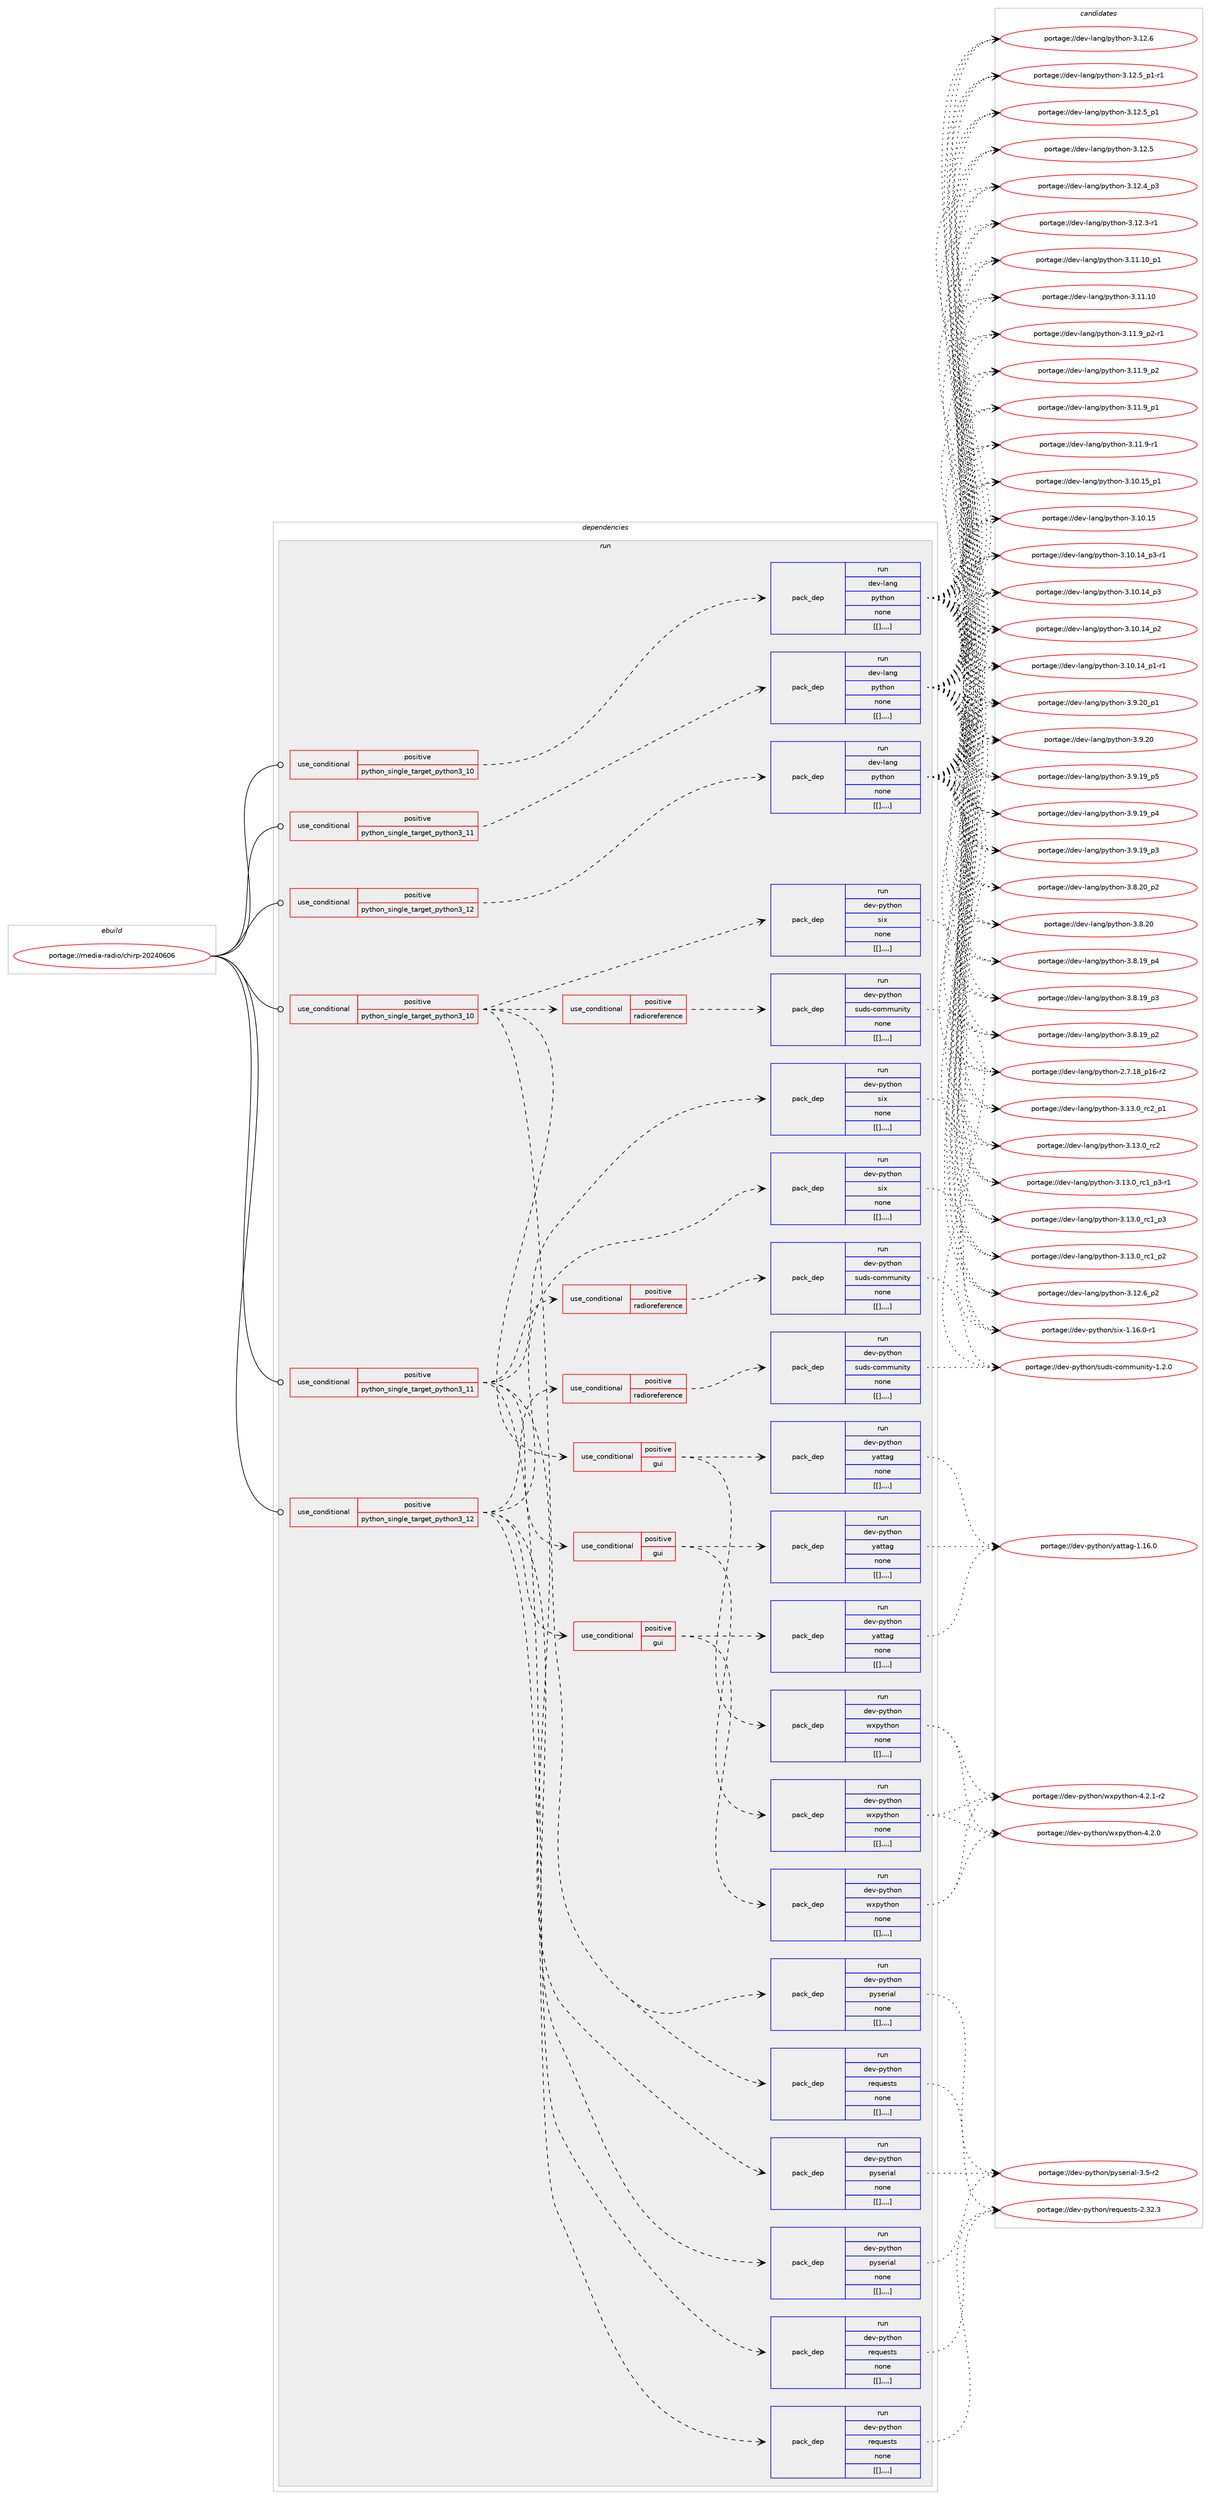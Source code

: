 digraph prolog {

# *************
# Graph options
# *************

newrank=true;
concentrate=true;
compound=true;
graph [rankdir=LR,fontname=Helvetica,fontsize=10,ranksep=1.5];#, ranksep=2.5, nodesep=0.2];
edge  [arrowhead=vee];
node  [fontname=Helvetica,fontsize=10];

# **********
# The ebuild
# **********

subgraph cluster_leftcol {
color=gray;
label=<<i>ebuild</i>>;
id [label="portage://media-radio/chirp-20240606", color=red, width=4, href="../media-radio/chirp-20240606.svg"];
}

# ****************
# The dependencies
# ****************

subgraph cluster_midcol {
color=gray;
label=<<i>dependencies</i>>;
subgraph cluster_compile {
fillcolor="#eeeeee";
style=filled;
label=<<i>compile</i>>;
}
subgraph cluster_compileandrun {
fillcolor="#eeeeee";
style=filled;
label=<<i>compile and run</i>>;
}
subgraph cluster_run {
fillcolor="#eeeeee";
style=filled;
label=<<i>run</i>>;
subgraph cond82375 {
dependency321219 [label=<<TABLE BORDER="0" CELLBORDER="1" CELLSPACING="0" CELLPADDING="4"><TR><TD ROWSPAN="3" CELLPADDING="10">use_conditional</TD></TR><TR><TD>positive</TD></TR><TR><TD>python_single_target_python3_10</TD></TR></TABLE>>, shape=none, color=red];
subgraph pack236385 {
dependency321220 [label=<<TABLE BORDER="0" CELLBORDER="1" CELLSPACING="0" CELLPADDING="4" WIDTH="220"><TR><TD ROWSPAN="6" CELLPADDING="30">pack_dep</TD></TR><TR><TD WIDTH="110">run</TD></TR><TR><TD>dev-lang</TD></TR><TR><TD>python</TD></TR><TR><TD>none</TD></TR><TR><TD>[[],,,,]</TD></TR></TABLE>>, shape=none, color=blue];
}
dependency321219:e -> dependency321220:w [weight=20,style="dashed",arrowhead="vee"];
}
id:e -> dependency321219:w [weight=20,style="solid",arrowhead="odot"];
subgraph cond82376 {
dependency321221 [label=<<TABLE BORDER="0" CELLBORDER="1" CELLSPACING="0" CELLPADDING="4"><TR><TD ROWSPAN="3" CELLPADDING="10">use_conditional</TD></TR><TR><TD>positive</TD></TR><TR><TD>python_single_target_python3_10</TD></TR></TABLE>>, shape=none, color=red];
subgraph pack236386 {
dependency321222 [label=<<TABLE BORDER="0" CELLBORDER="1" CELLSPACING="0" CELLPADDING="4" WIDTH="220"><TR><TD ROWSPAN="6" CELLPADDING="30">pack_dep</TD></TR><TR><TD WIDTH="110">run</TD></TR><TR><TD>dev-python</TD></TR><TR><TD>pyserial</TD></TR><TR><TD>none</TD></TR><TR><TD>[[],,,,]</TD></TR></TABLE>>, shape=none, color=blue];
}
dependency321221:e -> dependency321222:w [weight=20,style="dashed",arrowhead="vee"];
subgraph pack236387 {
dependency321223 [label=<<TABLE BORDER="0" CELLBORDER="1" CELLSPACING="0" CELLPADDING="4" WIDTH="220"><TR><TD ROWSPAN="6" CELLPADDING="30">pack_dep</TD></TR><TR><TD WIDTH="110">run</TD></TR><TR><TD>dev-python</TD></TR><TR><TD>requests</TD></TR><TR><TD>none</TD></TR><TR><TD>[[],,,,]</TD></TR></TABLE>>, shape=none, color=blue];
}
dependency321221:e -> dependency321223:w [weight=20,style="dashed",arrowhead="vee"];
subgraph pack236388 {
dependency321224 [label=<<TABLE BORDER="0" CELLBORDER="1" CELLSPACING="0" CELLPADDING="4" WIDTH="220"><TR><TD ROWSPAN="6" CELLPADDING="30">pack_dep</TD></TR><TR><TD WIDTH="110">run</TD></TR><TR><TD>dev-python</TD></TR><TR><TD>six</TD></TR><TR><TD>none</TD></TR><TR><TD>[[],,,,]</TD></TR></TABLE>>, shape=none, color=blue];
}
dependency321221:e -> dependency321224:w [weight=20,style="dashed",arrowhead="vee"];
subgraph cond82377 {
dependency321225 [label=<<TABLE BORDER="0" CELLBORDER="1" CELLSPACING="0" CELLPADDING="4"><TR><TD ROWSPAN="3" CELLPADDING="10">use_conditional</TD></TR><TR><TD>positive</TD></TR><TR><TD>gui</TD></TR></TABLE>>, shape=none, color=red];
subgraph pack236389 {
dependency321226 [label=<<TABLE BORDER="0" CELLBORDER="1" CELLSPACING="0" CELLPADDING="4" WIDTH="220"><TR><TD ROWSPAN="6" CELLPADDING="30">pack_dep</TD></TR><TR><TD WIDTH="110">run</TD></TR><TR><TD>dev-python</TD></TR><TR><TD>wxpython</TD></TR><TR><TD>none</TD></TR><TR><TD>[[],,,,]</TD></TR></TABLE>>, shape=none, color=blue];
}
dependency321225:e -> dependency321226:w [weight=20,style="dashed",arrowhead="vee"];
subgraph pack236390 {
dependency321227 [label=<<TABLE BORDER="0" CELLBORDER="1" CELLSPACING="0" CELLPADDING="4" WIDTH="220"><TR><TD ROWSPAN="6" CELLPADDING="30">pack_dep</TD></TR><TR><TD WIDTH="110">run</TD></TR><TR><TD>dev-python</TD></TR><TR><TD>yattag</TD></TR><TR><TD>none</TD></TR><TR><TD>[[],,,,]</TD></TR></TABLE>>, shape=none, color=blue];
}
dependency321225:e -> dependency321227:w [weight=20,style="dashed",arrowhead="vee"];
}
dependency321221:e -> dependency321225:w [weight=20,style="dashed",arrowhead="vee"];
subgraph cond82378 {
dependency321228 [label=<<TABLE BORDER="0" CELLBORDER="1" CELLSPACING="0" CELLPADDING="4"><TR><TD ROWSPAN="3" CELLPADDING="10">use_conditional</TD></TR><TR><TD>positive</TD></TR><TR><TD>radioreference</TD></TR></TABLE>>, shape=none, color=red];
subgraph pack236391 {
dependency321229 [label=<<TABLE BORDER="0" CELLBORDER="1" CELLSPACING="0" CELLPADDING="4" WIDTH="220"><TR><TD ROWSPAN="6" CELLPADDING="30">pack_dep</TD></TR><TR><TD WIDTH="110">run</TD></TR><TR><TD>dev-python</TD></TR><TR><TD>suds-community</TD></TR><TR><TD>none</TD></TR><TR><TD>[[],,,,]</TD></TR></TABLE>>, shape=none, color=blue];
}
dependency321228:e -> dependency321229:w [weight=20,style="dashed",arrowhead="vee"];
}
dependency321221:e -> dependency321228:w [weight=20,style="dashed",arrowhead="vee"];
}
id:e -> dependency321221:w [weight=20,style="solid",arrowhead="odot"];
subgraph cond82379 {
dependency321230 [label=<<TABLE BORDER="0" CELLBORDER="1" CELLSPACING="0" CELLPADDING="4"><TR><TD ROWSPAN="3" CELLPADDING="10">use_conditional</TD></TR><TR><TD>positive</TD></TR><TR><TD>python_single_target_python3_11</TD></TR></TABLE>>, shape=none, color=red];
subgraph pack236392 {
dependency321231 [label=<<TABLE BORDER="0" CELLBORDER="1" CELLSPACING="0" CELLPADDING="4" WIDTH="220"><TR><TD ROWSPAN="6" CELLPADDING="30">pack_dep</TD></TR><TR><TD WIDTH="110">run</TD></TR><TR><TD>dev-lang</TD></TR><TR><TD>python</TD></TR><TR><TD>none</TD></TR><TR><TD>[[],,,,]</TD></TR></TABLE>>, shape=none, color=blue];
}
dependency321230:e -> dependency321231:w [weight=20,style="dashed",arrowhead="vee"];
}
id:e -> dependency321230:w [weight=20,style="solid",arrowhead="odot"];
subgraph cond82380 {
dependency321232 [label=<<TABLE BORDER="0" CELLBORDER="1" CELLSPACING="0" CELLPADDING="4"><TR><TD ROWSPAN="3" CELLPADDING="10">use_conditional</TD></TR><TR><TD>positive</TD></TR><TR><TD>python_single_target_python3_11</TD></TR></TABLE>>, shape=none, color=red];
subgraph pack236393 {
dependency321233 [label=<<TABLE BORDER="0" CELLBORDER="1" CELLSPACING="0" CELLPADDING="4" WIDTH="220"><TR><TD ROWSPAN="6" CELLPADDING="30">pack_dep</TD></TR><TR><TD WIDTH="110">run</TD></TR><TR><TD>dev-python</TD></TR><TR><TD>pyserial</TD></TR><TR><TD>none</TD></TR><TR><TD>[[],,,,]</TD></TR></TABLE>>, shape=none, color=blue];
}
dependency321232:e -> dependency321233:w [weight=20,style="dashed",arrowhead="vee"];
subgraph pack236394 {
dependency321234 [label=<<TABLE BORDER="0" CELLBORDER="1" CELLSPACING="0" CELLPADDING="4" WIDTH="220"><TR><TD ROWSPAN="6" CELLPADDING="30">pack_dep</TD></TR><TR><TD WIDTH="110">run</TD></TR><TR><TD>dev-python</TD></TR><TR><TD>requests</TD></TR><TR><TD>none</TD></TR><TR><TD>[[],,,,]</TD></TR></TABLE>>, shape=none, color=blue];
}
dependency321232:e -> dependency321234:w [weight=20,style="dashed",arrowhead="vee"];
subgraph pack236395 {
dependency321235 [label=<<TABLE BORDER="0" CELLBORDER="1" CELLSPACING="0" CELLPADDING="4" WIDTH="220"><TR><TD ROWSPAN="6" CELLPADDING="30">pack_dep</TD></TR><TR><TD WIDTH="110">run</TD></TR><TR><TD>dev-python</TD></TR><TR><TD>six</TD></TR><TR><TD>none</TD></TR><TR><TD>[[],,,,]</TD></TR></TABLE>>, shape=none, color=blue];
}
dependency321232:e -> dependency321235:w [weight=20,style="dashed",arrowhead="vee"];
subgraph cond82381 {
dependency321236 [label=<<TABLE BORDER="0" CELLBORDER="1" CELLSPACING="0" CELLPADDING="4"><TR><TD ROWSPAN="3" CELLPADDING="10">use_conditional</TD></TR><TR><TD>positive</TD></TR><TR><TD>gui</TD></TR></TABLE>>, shape=none, color=red];
subgraph pack236396 {
dependency321237 [label=<<TABLE BORDER="0" CELLBORDER="1" CELLSPACING="0" CELLPADDING="4" WIDTH="220"><TR><TD ROWSPAN="6" CELLPADDING="30">pack_dep</TD></TR><TR><TD WIDTH="110">run</TD></TR><TR><TD>dev-python</TD></TR><TR><TD>wxpython</TD></TR><TR><TD>none</TD></TR><TR><TD>[[],,,,]</TD></TR></TABLE>>, shape=none, color=blue];
}
dependency321236:e -> dependency321237:w [weight=20,style="dashed",arrowhead="vee"];
subgraph pack236397 {
dependency321238 [label=<<TABLE BORDER="0" CELLBORDER="1" CELLSPACING="0" CELLPADDING="4" WIDTH="220"><TR><TD ROWSPAN="6" CELLPADDING="30">pack_dep</TD></TR><TR><TD WIDTH="110">run</TD></TR><TR><TD>dev-python</TD></TR><TR><TD>yattag</TD></TR><TR><TD>none</TD></TR><TR><TD>[[],,,,]</TD></TR></TABLE>>, shape=none, color=blue];
}
dependency321236:e -> dependency321238:w [weight=20,style="dashed",arrowhead="vee"];
}
dependency321232:e -> dependency321236:w [weight=20,style="dashed",arrowhead="vee"];
subgraph cond82382 {
dependency321239 [label=<<TABLE BORDER="0" CELLBORDER="1" CELLSPACING="0" CELLPADDING="4"><TR><TD ROWSPAN="3" CELLPADDING="10">use_conditional</TD></TR><TR><TD>positive</TD></TR><TR><TD>radioreference</TD></TR></TABLE>>, shape=none, color=red];
subgraph pack236398 {
dependency321240 [label=<<TABLE BORDER="0" CELLBORDER="1" CELLSPACING="0" CELLPADDING="4" WIDTH="220"><TR><TD ROWSPAN="6" CELLPADDING="30">pack_dep</TD></TR><TR><TD WIDTH="110">run</TD></TR><TR><TD>dev-python</TD></TR><TR><TD>suds-community</TD></TR><TR><TD>none</TD></TR><TR><TD>[[],,,,]</TD></TR></TABLE>>, shape=none, color=blue];
}
dependency321239:e -> dependency321240:w [weight=20,style="dashed",arrowhead="vee"];
}
dependency321232:e -> dependency321239:w [weight=20,style="dashed",arrowhead="vee"];
}
id:e -> dependency321232:w [weight=20,style="solid",arrowhead="odot"];
subgraph cond82383 {
dependency321241 [label=<<TABLE BORDER="0" CELLBORDER="1" CELLSPACING="0" CELLPADDING="4"><TR><TD ROWSPAN="3" CELLPADDING="10">use_conditional</TD></TR><TR><TD>positive</TD></TR><TR><TD>python_single_target_python3_12</TD></TR></TABLE>>, shape=none, color=red];
subgraph pack236399 {
dependency321242 [label=<<TABLE BORDER="0" CELLBORDER="1" CELLSPACING="0" CELLPADDING="4" WIDTH="220"><TR><TD ROWSPAN="6" CELLPADDING="30">pack_dep</TD></TR><TR><TD WIDTH="110">run</TD></TR><TR><TD>dev-lang</TD></TR><TR><TD>python</TD></TR><TR><TD>none</TD></TR><TR><TD>[[],,,,]</TD></TR></TABLE>>, shape=none, color=blue];
}
dependency321241:e -> dependency321242:w [weight=20,style="dashed",arrowhead="vee"];
}
id:e -> dependency321241:w [weight=20,style="solid",arrowhead="odot"];
subgraph cond82384 {
dependency321243 [label=<<TABLE BORDER="0" CELLBORDER="1" CELLSPACING="0" CELLPADDING="4"><TR><TD ROWSPAN="3" CELLPADDING="10">use_conditional</TD></TR><TR><TD>positive</TD></TR><TR><TD>python_single_target_python3_12</TD></TR></TABLE>>, shape=none, color=red];
subgraph pack236400 {
dependency321244 [label=<<TABLE BORDER="0" CELLBORDER="1" CELLSPACING="0" CELLPADDING="4" WIDTH="220"><TR><TD ROWSPAN="6" CELLPADDING="30">pack_dep</TD></TR><TR><TD WIDTH="110">run</TD></TR><TR><TD>dev-python</TD></TR><TR><TD>pyserial</TD></TR><TR><TD>none</TD></TR><TR><TD>[[],,,,]</TD></TR></TABLE>>, shape=none, color=blue];
}
dependency321243:e -> dependency321244:w [weight=20,style="dashed",arrowhead="vee"];
subgraph pack236401 {
dependency321245 [label=<<TABLE BORDER="0" CELLBORDER="1" CELLSPACING="0" CELLPADDING="4" WIDTH="220"><TR><TD ROWSPAN="6" CELLPADDING="30">pack_dep</TD></TR><TR><TD WIDTH="110">run</TD></TR><TR><TD>dev-python</TD></TR><TR><TD>requests</TD></TR><TR><TD>none</TD></TR><TR><TD>[[],,,,]</TD></TR></TABLE>>, shape=none, color=blue];
}
dependency321243:e -> dependency321245:w [weight=20,style="dashed",arrowhead="vee"];
subgraph pack236402 {
dependency321246 [label=<<TABLE BORDER="0" CELLBORDER="1" CELLSPACING="0" CELLPADDING="4" WIDTH="220"><TR><TD ROWSPAN="6" CELLPADDING="30">pack_dep</TD></TR><TR><TD WIDTH="110">run</TD></TR><TR><TD>dev-python</TD></TR><TR><TD>six</TD></TR><TR><TD>none</TD></TR><TR><TD>[[],,,,]</TD></TR></TABLE>>, shape=none, color=blue];
}
dependency321243:e -> dependency321246:w [weight=20,style="dashed",arrowhead="vee"];
subgraph cond82385 {
dependency321247 [label=<<TABLE BORDER="0" CELLBORDER="1" CELLSPACING="0" CELLPADDING="4"><TR><TD ROWSPAN="3" CELLPADDING="10">use_conditional</TD></TR><TR><TD>positive</TD></TR><TR><TD>gui</TD></TR></TABLE>>, shape=none, color=red];
subgraph pack236403 {
dependency321248 [label=<<TABLE BORDER="0" CELLBORDER="1" CELLSPACING="0" CELLPADDING="4" WIDTH="220"><TR><TD ROWSPAN="6" CELLPADDING="30">pack_dep</TD></TR><TR><TD WIDTH="110">run</TD></TR><TR><TD>dev-python</TD></TR><TR><TD>wxpython</TD></TR><TR><TD>none</TD></TR><TR><TD>[[],,,,]</TD></TR></TABLE>>, shape=none, color=blue];
}
dependency321247:e -> dependency321248:w [weight=20,style="dashed",arrowhead="vee"];
subgraph pack236404 {
dependency321249 [label=<<TABLE BORDER="0" CELLBORDER="1" CELLSPACING="0" CELLPADDING="4" WIDTH="220"><TR><TD ROWSPAN="6" CELLPADDING="30">pack_dep</TD></TR><TR><TD WIDTH="110">run</TD></TR><TR><TD>dev-python</TD></TR><TR><TD>yattag</TD></TR><TR><TD>none</TD></TR><TR><TD>[[],,,,]</TD></TR></TABLE>>, shape=none, color=blue];
}
dependency321247:e -> dependency321249:w [weight=20,style="dashed",arrowhead="vee"];
}
dependency321243:e -> dependency321247:w [weight=20,style="dashed",arrowhead="vee"];
subgraph cond82386 {
dependency321250 [label=<<TABLE BORDER="0" CELLBORDER="1" CELLSPACING="0" CELLPADDING="4"><TR><TD ROWSPAN="3" CELLPADDING="10">use_conditional</TD></TR><TR><TD>positive</TD></TR><TR><TD>radioreference</TD></TR></TABLE>>, shape=none, color=red];
subgraph pack236405 {
dependency321251 [label=<<TABLE BORDER="0" CELLBORDER="1" CELLSPACING="0" CELLPADDING="4" WIDTH="220"><TR><TD ROWSPAN="6" CELLPADDING="30">pack_dep</TD></TR><TR><TD WIDTH="110">run</TD></TR><TR><TD>dev-python</TD></TR><TR><TD>suds-community</TD></TR><TR><TD>none</TD></TR><TR><TD>[[],,,,]</TD></TR></TABLE>>, shape=none, color=blue];
}
dependency321250:e -> dependency321251:w [weight=20,style="dashed",arrowhead="vee"];
}
dependency321243:e -> dependency321250:w [weight=20,style="dashed",arrowhead="vee"];
}
id:e -> dependency321243:w [weight=20,style="solid",arrowhead="odot"];
}
}

# **************
# The candidates
# **************

subgraph cluster_choices {
rank=same;
color=gray;
label=<<i>candidates</i>>;

subgraph choice236385 {
color=black;
nodesep=1;
choice100101118451089711010347112121116104111110455146495146489511499509511249 [label="portage://dev-lang/python-3.13.0_rc2_p1", color=red, width=4,href="../dev-lang/python-3.13.0_rc2_p1.svg"];
choice10010111845108971101034711212111610411111045514649514648951149950 [label="portage://dev-lang/python-3.13.0_rc2", color=red, width=4,href="../dev-lang/python-3.13.0_rc2.svg"];
choice1001011184510897110103471121211161041111104551464951464895114994995112514511449 [label="portage://dev-lang/python-3.13.0_rc1_p3-r1", color=red, width=4,href="../dev-lang/python-3.13.0_rc1_p3-r1.svg"];
choice100101118451089711010347112121116104111110455146495146489511499499511251 [label="portage://dev-lang/python-3.13.0_rc1_p3", color=red, width=4,href="../dev-lang/python-3.13.0_rc1_p3.svg"];
choice100101118451089711010347112121116104111110455146495146489511499499511250 [label="portage://dev-lang/python-3.13.0_rc1_p2", color=red, width=4,href="../dev-lang/python-3.13.0_rc1_p2.svg"];
choice100101118451089711010347112121116104111110455146495046549511250 [label="portage://dev-lang/python-3.12.6_p2", color=red, width=4,href="../dev-lang/python-3.12.6_p2.svg"];
choice10010111845108971101034711212111610411111045514649504654 [label="portage://dev-lang/python-3.12.6", color=red, width=4,href="../dev-lang/python-3.12.6.svg"];
choice1001011184510897110103471121211161041111104551464950465395112494511449 [label="portage://dev-lang/python-3.12.5_p1-r1", color=red, width=4,href="../dev-lang/python-3.12.5_p1-r1.svg"];
choice100101118451089711010347112121116104111110455146495046539511249 [label="portage://dev-lang/python-3.12.5_p1", color=red, width=4,href="../dev-lang/python-3.12.5_p1.svg"];
choice10010111845108971101034711212111610411111045514649504653 [label="portage://dev-lang/python-3.12.5", color=red, width=4,href="../dev-lang/python-3.12.5.svg"];
choice100101118451089711010347112121116104111110455146495046529511251 [label="portage://dev-lang/python-3.12.4_p3", color=red, width=4,href="../dev-lang/python-3.12.4_p3.svg"];
choice100101118451089711010347112121116104111110455146495046514511449 [label="portage://dev-lang/python-3.12.3-r1", color=red, width=4,href="../dev-lang/python-3.12.3-r1.svg"];
choice10010111845108971101034711212111610411111045514649494649489511249 [label="portage://dev-lang/python-3.11.10_p1", color=red, width=4,href="../dev-lang/python-3.11.10_p1.svg"];
choice1001011184510897110103471121211161041111104551464949464948 [label="portage://dev-lang/python-3.11.10", color=red, width=4,href="../dev-lang/python-3.11.10.svg"];
choice1001011184510897110103471121211161041111104551464949465795112504511449 [label="portage://dev-lang/python-3.11.9_p2-r1", color=red, width=4,href="../dev-lang/python-3.11.9_p2-r1.svg"];
choice100101118451089711010347112121116104111110455146494946579511250 [label="portage://dev-lang/python-3.11.9_p2", color=red, width=4,href="../dev-lang/python-3.11.9_p2.svg"];
choice100101118451089711010347112121116104111110455146494946579511249 [label="portage://dev-lang/python-3.11.9_p1", color=red, width=4,href="../dev-lang/python-3.11.9_p1.svg"];
choice100101118451089711010347112121116104111110455146494946574511449 [label="portage://dev-lang/python-3.11.9-r1", color=red, width=4,href="../dev-lang/python-3.11.9-r1.svg"];
choice10010111845108971101034711212111610411111045514649484649539511249 [label="portage://dev-lang/python-3.10.15_p1", color=red, width=4,href="../dev-lang/python-3.10.15_p1.svg"];
choice1001011184510897110103471121211161041111104551464948464953 [label="portage://dev-lang/python-3.10.15", color=red, width=4,href="../dev-lang/python-3.10.15.svg"];
choice100101118451089711010347112121116104111110455146494846495295112514511449 [label="portage://dev-lang/python-3.10.14_p3-r1", color=red, width=4,href="../dev-lang/python-3.10.14_p3-r1.svg"];
choice10010111845108971101034711212111610411111045514649484649529511251 [label="portage://dev-lang/python-3.10.14_p3", color=red, width=4,href="../dev-lang/python-3.10.14_p3.svg"];
choice10010111845108971101034711212111610411111045514649484649529511250 [label="portage://dev-lang/python-3.10.14_p2", color=red, width=4,href="../dev-lang/python-3.10.14_p2.svg"];
choice100101118451089711010347112121116104111110455146494846495295112494511449 [label="portage://dev-lang/python-3.10.14_p1-r1", color=red, width=4,href="../dev-lang/python-3.10.14_p1-r1.svg"];
choice100101118451089711010347112121116104111110455146574650489511249 [label="portage://dev-lang/python-3.9.20_p1", color=red, width=4,href="../dev-lang/python-3.9.20_p1.svg"];
choice10010111845108971101034711212111610411111045514657465048 [label="portage://dev-lang/python-3.9.20", color=red, width=4,href="../dev-lang/python-3.9.20.svg"];
choice100101118451089711010347112121116104111110455146574649579511253 [label="portage://dev-lang/python-3.9.19_p5", color=red, width=4,href="../dev-lang/python-3.9.19_p5.svg"];
choice100101118451089711010347112121116104111110455146574649579511252 [label="portage://dev-lang/python-3.9.19_p4", color=red, width=4,href="../dev-lang/python-3.9.19_p4.svg"];
choice100101118451089711010347112121116104111110455146574649579511251 [label="portage://dev-lang/python-3.9.19_p3", color=red, width=4,href="../dev-lang/python-3.9.19_p3.svg"];
choice100101118451089711010347112121116104111110455146564650489511250 [label="portage://dev-lang/python-3.8.20_p2", color=red, width=4,href="../dev-lang/python-3.8.20_p2.svg"];
choice10010111845108971101034711212111610411111045514656465048 [label="portage://dev-lang/python-3.8.20", color=red, width=4,href="../dev-lang/python-3.8.20.svg"];
choice100101118451089711010347112121116104111110455146564649579511252 [label="portage://dev-lang/python-3.8.19_p4", color=red, width=4,href="../dev-lang/python-3.8.19_p4.svg"];
choice100101118451089711010347112121116104111110455146564649579511251 [label="portage://dev-lang/python-3.8.19_p3", color=red, width=4,href="../dev-lang/python-3.8.19_p3.svg"];
choice100101118451089711010347112121116104111110455146564649579511250 [label="portage://dev-lang/python-3.8.19_p2", color=red, width=4,href="../dev-lang/python-3.8.19_p2.svg"];
choice100101118451089711010347112121116104111110455046554649569511249544511450 [label="portage://dev-lang/python-2.7.18_p16-r2", color=red, width=4,href="../dev-lang/python-2.7.18_p16-r2.svg"];
dependency321220:e -> choice100101118451089711010347112121116104111110455146495146489511499509511249:w [style=dotted,weight="100"];
dependency321220:e -> choice10010111845108971101034711212111610411111045514649514648951149950:w [style=dotted,weight="100"];
dependency321220:e -> choice1001011184510897110103471121211161041111104551464951464895114994995112514511449:w [style=dotted,weight="100"];
dependency321220:e -> choice100101118451089711010347112121116104111110455146495146489511499499511251:w [style=dotted,weight="100"];
dependency321220:e -> choice100101118451089711010347112121116104111110455146495146489511499499511250:w [style=dotted,weight="100"];
dependency321220:e -> choice100101118451089711010347112121116104111110455146495046549511250:w [style=dotted,weight="100"];
dependency321220:e -> choice10010111845108971101034711212111610411111045514649504654:w [style=dotted,weight="100"];
dependency321220:e -> choice1001011184510897110103471121211161041111104551464950465395112494511449:w [style=dotted,weight="100"];
dependency321220:e -> choice100101118451089711010347112121116104111110455146495046539511249:w [style=dotted,weight="100"];
dependency321220:e -> choice10010111845108971101034711212111610411111045514649504653:w [style=dotted,weight="100"];
dependency321220:e -> choice100101118451089711010347112121116104111110455146495046529511251:w [style=dotted,weight="100"];
dependency321220:e -> choice100101118451089711010347112121116104111110455146495046514511449:w [style=dotted,weight="100"];
dependency321220:e -> choice10010111845108971101034711212111610411111045514649494649489511249:w [style=dotted,weight="100"];
dependency321220:e -> choice1001011184510897110103471121211161041111104551464949464948:w [style=dotted,weight="100"];
dependency321220:e -> choice1001011184510897110103471121211161041111104551464949465795112504511449:w [style=dotted,weight="100"];
dependency321220:e -> choice100101118451089711010347112121116104111110455146494946579511250:w [style=dotted,weight="100"];
dependency321220:e -> choice100101118451089711010347112121116104111110455146494946579511249:w [style=dotted,weight="100"];
dependency321220:e -> choice100101118451089711010347112121116104111110455146494946574511449:w [style=dotted,weight="100"];
dependency321220:e -> choice10010111845108971101034711212111610411111045514649484649539511249:w [style=dotted,weight="100"];
dependency321220:e -> choice1001011184510897110103471121211161041111104551464948464953:w [style=dotted,weight="100"];
dependency321220:e -> choice100101118451089711010347112121116104111110455146494846495295112514511449:w [style=dotted,weight="100"];
dependency321220:e -> choice10010111845108971101034711212111610411111045514649484649529511251:w [style=dotted,weight="100"];
dependency321220:e -> choice10010111845108971101034711212111610411111045514649484649529511250:w [style=dotted,weight="100"];
dependency321220:e -> choice100101118451089711010347112121116104111110455146494846495295112494511449:w [style=dotted,weight="100"];
dependency321220:e -> choice100101118451089711010347112121116104111110455146574650489511249:w [style=dotted,weight="100"];
dependency321220:e -> choice10010111845108971101034711212111610411111045514657465048:w [style=dotted,weight="100"];
dependency321220:e -> choice100101118451089711010347112121116104111110455146574649579511253:w [style=dotted,weight="100"];
dependency321220:e -> choice100101118451089711010347112121116104111110455146574649579511252:w [style=dotted,weight="100"];
dependency321220:e -> choice100101118451089711010347112121116104111110455146574649579511251:w [style=dotted,weight="100"];
dependency321220:e -> choice100101118451089711010347112121116104111110455146564650489511250:w [style=dotted,weight="100"];
dependency321220:e -> choice10010111845108971101034711212111610411111045514656465048:w [style=dotted,weight="100"];
dependency321220:e -> choice100101118451089711010347112121116104111110455146564649579511252:w [style=dotted,weight="100"];
dependency321220:e -> choice100101118451089711010347112121116104111110455146564649579511251:w [style=dotted,weight="100"];
dependency321220:e -> choice100101118451089711010347112121116104111110455146564649579511250:w [style=dotted,weight="100"];
dependency321220:e -> choice100101118451089711010347112121116104111110455046554649569511249544511450:w [style=dotted,weight="100"];
}
subgraph choice236386 {
color=black;
nodesep=1;
choice100101118451121211161041111104711212111510111410597108455146534511450 [label="portage://dev-python/pyserial-3.5-r2", color=red, width=4,href="../dev-python/pyserial-3.5-r2.svg"];
dependency321222:e -> choice100101118451121211161041111104711212111510111410597108455146534511450:w [style=dotted,weight="100"];
}
subgraph choice236387 {
color=black;
nodesep=1;
choice100101118451121211161041111104711410111311710111511611545504651504651 [label="portage://dev-python/requests-2.32.3", color=red, width=4,href="../dev-python/requests-2.32.3.svg"];
dependency321223:e -> choice100101118451121211161041111104711410111311710111511611545504651504651:w [style=dotted,weight="100"];
}
subgraph choice236388 {
color=black;
nodesep=1;
choice1001011184511212111610411111047115105120454946495446484511449 [label="portage://dev-python/six-1.16.0-r1", color=red, width=4,href="../dev-python/six-1.16.0-r1.svg"];
dependency321224:e -> choice1001011184511212111610411111047115105120454946495446484511449:w [style=dotted,weight="100"];
}
subgraph choice236389 {
color=black;
nodesep=1;
choice10010111845112121116104111110471191201121211161041111104552465046494511450 [label="portage://dev-python/wxpython-4.2.1-r2", color=red, width=4,href="../dev-python/wxpython-4.2.1-r2.svg"];
choice1001011184511212111610411111047119120112121116104111110455246504648 [label="portage://dev-python/wxpython-4.2.0", color=red, width=4,href="../dev-python/wxpython-4.2.0.svg"];
dependency321226:e -> choice10010111845112121116104111110471191201121211161041111104552465046494511450:w [style=dotted,weight="100"];
dependency321226:e -> choice1001011184511212111610411111047119120112121116104111110455246504648:w [style=dotted,weight="100"];
}
subgraph choice236390 {
color=black;
nodesep=1;
choice1001011184511212111610411111047121971161169710345494649544648 [label="portage://dev-python/yattag-1.16.0", color=red, width=4,href="../dev-python/yattag-1.16.0.svg"];
dependency321227:e -> choice1001011184511212111610411111047121971161169710345494649544648:w [style=dotted,weight="100"];
}
subgraph choice236391 {
color=black;
nodesep=1;
choice10010111845112121116104111110471151171001154599111109109117110105116121454946504648 [label="portage://dev-python/suds-community-1.2.0", color=red, width=4,href="../dev-python/suds-community-1.2.0.svg"];
dependency321229:e -> choice10010111845112121116104111110471151171001154599111109109117110105116121454946504648:w [style=dotted,weight="100"];
}
subgraph choice236392 {
color=black;
nodesep=1;
choice100101118451089711010347112121116104111110455146495146489511499509511249 [label="portage://dev-lang/python-3.13.0_rc2_p1", color=red, width=4,href="../dev-lang/python-3.13.0_rc2_p1.svg"];
choice10010111845108971101034711212111610411111045514649514648951149950 [label="portage://dev-lang/python-3.13.0_rc2", color=red, width=4,href="../dev-lang/python-3.13.0_rc2.svg"];
choice1001011184510897110103471121211161041111104551464951464895114994995112514511449 [label="portage://dev-lang/python-3.13.0_rc1_p3-r1", color=red, width=4,href="../dev-lang/python-3.13.0_rc1_p3-r1.svg"];
choice100101118451089711010347112121116104111110455146495146489511499499511251 [label="portage://dev-lang/python-3.13.0_rc1_p3", color=red, width=4,href="../dev-lang/python-3.13.0_rc1_p3.svg"];
choice100101118451089711010347112121116104111110455146495146489511499499511250 [label="portage://dev-lang/python-3.13.0_rc1_p2", color=red, width=4,href="../dev-lang/python-3.13.0_rc1_p2.svg"];
choice100101118451089711010347112121116104111110455146495046549511250 [label="portage://dev-lang/python-3.12.6_p2", color=red, width=4,href="../dev-lang/python-3.12.6_p2.svg"];
choice10010111845108971101034711212111610411111045514649504654 [label="portage://dev-lang/python-3.12.6", color=red, width=4,href="../dev-lang/python-3.12.6.svg"];
choice1001011184510897110103471121211161041111104551464950465395112494511449 [label="portage://dev-lang/python-3.12.5_p1-r1", color=red, width=4,href="../dev-lang/python-3.12.5_p1-r1.svg"];
choice100101118451089711010347112121116104111110455146495046539511249 [label="portage://dev-lang/python-3.12.5_p1", color=red, width=4,href="../dev-lang/python-3.12.5_p1.svg"];
choice10010111845108971101034711212111610411111045514649504653 [label="portage://dev-lang/python-3.12.5", color=red, width=4,href="../dev-lang/python-3.12.5.svg"];
choice100101118451089711010347112121116104111110455146495046529511251 [label="portage://dev-lang/python-3.12.4_p3", color=red, width=4,href="../dev-lang/python-3.12.4_p3.svg"];
choice100101118451089711010347112121116104111110455146495046514511449 [label="portage://dev-lang/python-3.12.3-r1", color=red, width=4,href="../dev-lang/python-3.12.3-r1.svg"];
choice10010111845108971101034711212111610411111045514649494649489511249 [label="portage://dev-lang/python-3.11.10_p1", color=red, width=4,href="../dev-lang/python-3.11.10_p1.svg"];
choice1001011184510897110103471121211161041111104551464949464948 [label="portage://dev-lang/python-3.11.10", color=red, width=4,href="../dev-lang/python-3.11.10.svg"];
choice1001011184510897110103471121211161041111104551464949465795112504511449 [label="portage://dev-lang/python-3.11.9_p2-r1", color=red, width=4,href="../dev-lang/python-3.11.9_p2-r1.svg"];
choice100101118451089711010347112121116104111110455146494946579511250 [label="portage://dev-lang/python-3.11.9_p2", color=red, width=4,href="../dev-lang/python-3.11.9_p2.svg"];
choice100101118451089711010347112121116104111110455146494946579511249 [label="portage://dev-lang/python-3.11.9_p1", color=red, width=4,href="../dev-lang/python-3.11.9_p1.svg"];
choice100101118451089711010347112121116104111110455146494946574511449 [label="portage://dev-lang/python-3.11.9-r1", color=red, width=4,href="../dev-lang/python-3.11.9-r1.svg"];
choice10010111845108971101034711212111610411111045514649484649539511249 [label="portage://dev-lang/python-3.10.15_p1", color=red, width=4,href="../dev-lang/python-3.10.15_p1.svg"];
choice1001011184510897110103471121211161041111104551464948464953 [label="portage://dev-lang/python-3.10.15", color=red, width=4,href="../dev-lang/python-3.10.15.svg"];
choice100101118451089711010347112121116104111110455146494846495295112514511449 [label="portage://dev-lang/python-3.10.14_p3-r1", color=red, width=4,href="../dev-lang/python-3.10.14_p3-r1.svg"];
choice10010111845108971101034711212111610411111045514649484649529511251 [label="portage://dev-lang/python-3.10.14_p3", color=red, width=4,href="../dev-lang/python-3.10.14_p3.svg"];
choice10010111845108971101034711212111610411111045514649484649529511250 [label="portage://dev-lang/python-3.10.14_p2", color=red, width=4,href="../dev-lang/python-3.10.14_p2.svg"];
choice100101118451089711010347112121116104111110455146494846495295112494511449 [label="portage://dev-lang/python-3.10.14_p1-r1", color=red, width=4,href="../dev-lang/python-3.10.14_p1-r1.svg"];
choice100101118451089711010347112121116104111110455146574650489511249 [label="portage://dev-lang/python-3.9.20_p1", color=red, width=4,href="../dev-lang/python-3.9.20_p1.svg"];
choice10010111845108971101034711212111610411111045514657465048 [label="portage://dev-lang/python-3.9.20", color=red, width=4,href="../dev-lang/python-3.9.20.svg"];
choice100101118451089711010347112121116104111110455146574649579511253 [label="portage://dev-lang/python-3.9.19_p5", color=red, width=4,href="../dev-lang/python-3.9.19_p5.svg"];
choice100101118451089711010347112121116104111110455146574649579511252 [label="portage://dev-lang/python-3.9.19_p4", color=red, width=4,href="../dev-lang/python-3.9.19_p4.svg"];
choice100101118451089711010347112121116104111110455146574649579511251 [label="portage://dev-lang/python-3.9.19_p3", color=red, width=4,href="../dev-lang/python-3.9.19_p3.svg"];
choice100101118451089711010347112121116104111110455146564650489511250 [label="portage://dev-lang/python-3.8.20_p2", color=red, width=4,href="../dev-lang/python-3.8.20_p2.svg"];
choice10010111845108971101034711212111610411111045514656465048 [label="portage://dev-lang/python-3.8.20", color=red, width=4,href="../dev-lang/python-3.8.20.svg"];
choice100101118451089711010347112121116104111110455146564649579511252 [label="portage://dev-lang/python-3.8.19_p4", color=red, width=4,href="../dev-lang/python-3.8.19_p4.svg"];
choice100101118451089711010347112121116104111110455146564649579511251 [label="portage://dev-lang/python-3.8.19_p3", color=red, width=4,href="../dev-lang/python-3.8.19_p3.svg"];
choice100101118451089711010347112121116104111110455146564649579511250 [label="portage://dev-lang/python-3.8.19_p2", color=red, width=4,href="../dev-lang/python-3.8.19_p2.svg"];
choice100101118451089711010347112121116104111110455046554649569511249544511450 [label="portage://dev-lang/python-2.7.18_p16-r2", color=red, width=4,href="../dev-lang/python-2.7.18_p16-r2.svg"];
dependency321231:e -> choice100101118451089711010347112121116104111110455146495146489511499509511249:w [style=dotted,weight="100"];
dependency321231:e -> choice10010111845108971101034711212111610411111045514649514648951149950:w [style=dotted,weight="100"];
dependency321231:e -> choice1001011184510897110103471121211161041111104551464951464895114994995112514511449:w [style=dotted,weight="100"];
dependency321231:e -> choice100101118451089711010347112121116104111110455146495146489511499499511251:w [style=dotted,weight="100"];
dependency321231:e -> choice100101118451089711010347112121116104111110455146495146489511499499511250:w [style=dotted,weight="100"];
dependency321231:e -> choice100101118451089711010347112121116104111110455146495046549511250:w [style=dotted,weight="100"];
dependency321231:e -> choice10010111845108971101034711212111610411111045514649504654:w [style=dotted,weight="100"];
dependency321231:e -> choice1001011184510897110103471121211161041111104551464950465395112494511449:w [style=dotted,weight="100"];
dependency321231:e -> choice100101118451089711010347112121116104111110455146495046539511249:w [style=dotted,weight="100"];
dependency321231:e -> choice10010111845108971101034711212111610411111045514649504653:w [style=dotted,weight="100"];
dependency321231:e -> choice100101118451089711010347112121116104111110455146495046529511251:w [style=dotted,weight="100"];
dependency321231:e -> choice100101118451089711010347112121116104111110455146495046514511449:w [style=dotted,weight="100"];
dependency321231:e -> choice10010111845108971101034711212111610411111045514649494649489511249:w [style=dotted,weight="100"];
dependency321231:e -> choice1001011184510897110103471121211161041111104551464949464948:w [style=dotted,weight="100"];
dependency321231:e -> choice1001011184510897110103471121211161041111104551464949465795112504511449:w [style=dotted,weight="100"];
dependency321231:e -> choice100101118451089711010347112121116104111110455146494946579511250:w [style=dotted,weight="100"];
dependency321231:e -> choice100101118451089711010347112121116104111110455146494946579511249:w [style=dotted,weight="100"];
dependency321231:e -> choice100101118451089711010347112121116104111110455146494946574511449:w [style=dotted,weight="100"];
dependency321231:e -> choice10010111845108971101034711212111610411111045514649484649539511249:w [style=dotted,weight="100"];
dependency321231:e -> choice1001011184510897110103471121211161041111104551464948464953:w [style=dotted,weight="100"];
dependency321231:e -> choice100101118451089711010347112121116104111110455146494846495295112514511449:w [style=dotted,weight="100"];
dependency321231:e -> choice10010111845108971101034711212111610411111045514649484649529511251:w [style=dotted,weight="100"];
dependency321231:e -> choice10010111845108971101034711212111610411111045514649484649529511250:w [style=dotted,weight="100"];
dependency321231:e -> choice100101118451089711010347112121116104111110455146494846495295112494511449:w [style=dotted,weight="100"];
dependency321231:e -> choice100101118451089711010347112121116104111110455146574650489511249:w [style=dotted,weight="100"];
dependency321231:e -> choice10010111845108971101034711212111610411111045514657465048:w [style=dotted,weight="100"];
dependency321231:e -> choice100101118451089711010347112121116104111110455146574649579511253:w [style=dotted,weight="100"];
dependency321231:e -> choice100101118451089711010347112121116104111110455146574649579511252:w [style=dotted,weight="100"];
dependency321231:e -> choice100101118451089711010347112121116104111110455146574649579511251:w [style=dotted,weight="100"];
dependency321231:e -> choice100101118451089711010347112121116104111110455146564650489511250:w [style=dotted,weight="100"];
dependency321231:e -> choice10010111845108971101034711212111610411111045514656465048:w [style=dotted,weight="100"];
dependency321231:e -> choice100101118451089711010347112121116104111110455146564649579511252:w [style=dotted,weight="100"];
dependency321231:e -> choice100101118451089711010347112121116104111110455146564649579511251:w [style=dotted,weight="100"];
dependency321231:e -> choice100101118451089711010347112121116104111110455146564649579511250:w [style=dotted,weight="100"];
dependency321231:e -> choice100101118451089711010347112121116104111110455046554649569511249544511450:w [style=dotted,weight="100"];
}
subgraph choice236393 {
color=black;
nodesep=1;
choice100101118451121211161041111104711212111510111410597108455146534511450 [label="portage://dev-python/pyserial-3.5-r2", color=red, width=4,href="../dev-python/pyserial-3.5-r2.svg"];
dependency321233:e -> choice100101118451121211161041111104711212111510111410597108455146534511450:w [style=dotted,weight="100"];
}
subgraph choice236394 {
color=black;
nodesep=1;
choice100101118451121211161041111104711410111311710111511611545504651504651 [label="portage://dev-python/requests-2.32.3", color=red, width=4,href="../dev-python/requests-2.32.3.svg"];
dependency321234:e -> choice100101118451121211161041111104711410111311710111511611545504651504651:w [style=dotted,weight="100"];
}
subgraph choice236395 {
color=black;
nodesep=1;
choice1001011184511212111610411111047115105120454946495446484511449 [label="portage://dev-python/six-1.16.0-r1", color=red, width=4,href="../dev-python/six-1.16.0-r1.svg"];
dependency321235:e -> choice1001011184511212111610411111047115105120454946495446484511449:w [style=dotted,weight="100"];
}
subgraph choice236396 {
color=black;
nodesep=1;
choice10010111845112121116104111110471191201121211161041111104552465046494511450 [label="portage://dev-python/wxpython-4.2.1-r2", color=red, width=4,href="../dev-python/wxpython-4.2.1-r2.svg"];
choice1001011184511212111610411111047119120112121116104111110455246504648 [label="portage://dev-python/wxpython-4.2.0", color=red, width=4,href="../dev-python/wxpython-4.2.0.svg"];
dependency321237:e -> choice10010111845112121116104111110471191201121211161041111104552465046494511450:w [style=dotted,weight="100"];
dependency321237:e -> choice1001011184511212111610411111047119120112121116104111110455246504648:w [style=dotted,weight="100"];
}
subgraph choice236397 {
color=black;
nodesep=1;
choice1001011184511212111610411111047121971161169710345494649544648 [label="portage://dev-python/yattag-1.16.0", color=red, width=4,href="../dev-python/yattag-1.16.0.svg"];
dependency321238:e -> choice1001011184511212111610411111047121971161169710345494649544648:w [style=dotted,weight="100"];
}
subgraph choice236398 {
color=black;
nodesep=1;
choice10010111845112121116104111110471151171001154599111109109117110105116121454946504648 [label="portage://dev-python/suds-community-1.2.0", color=red, width=4,href="../dev-python/suds-community-1.2.0.svg"];
dependency321240:e -> choice10010111845112121116104111110471151171001154599111109109117110105116121454946504648:w [style=dotted,weight="100"];
}
subgraph choice236399 {
color=black;
nodesep=1;
choice100101118451089711010347112121116104111110455146495146489511499509511249 [label="portage://dev-lang/python-3.13.0_rc2_p1", color=red, width=4,href="../dev-lang/python-3.13.0_rc2_p1.svg"];
choice10010111845108971101034711212111610411111045514649514648951149950 [label="portage://dev-lang/python-3.13.0_rc2", color=red, width=4,href="../dev-lang/python-3.13.0_rc2.svg"];
choice1001011184510897110103471121211161041111104551464951464895114994995112514511449 [label="portage://dev-lang/python-3.13.0_rc1_p3-r1", color=red, width=4,href="../dev-lang/python-3.13.0_rc1_p3-r1.svg"];
choice100101118451089711010347112121116104111110455146495146489511499499511251 [label="portage://dev-lang/python-3.13.0_rc1_p3", color=red, width=4,href="../dev-lang/python-3.13.0_rc1_p3.svg"];
choice100101118451089711010347112121116104111110455146495146489511499499511250 [label="portage://dev-lang/python-3.13.0_rc1_p2", color=red, width=4,href="../dev-lang/python-3.13.0_rc1_p2.svg"];
choice100101118451089711010347112121116104111110455146495046549511250 [label="portage://dev-lang/python-3.12.6_p2", color=red, width=4,href="../dev-lang/python-3.12.6_p2.svg"];
choice10010111845108971101034711212111610411111045514649504654 [label="portage://dev-lang/python-3.12.6", color=red, width=4,href="../dev-lang/python-3.12.6.svg"];
choice1001011184510897110103471121211161041111104551464950465395112494511449 [label="portage://dev-lang/python-3.12.5_p1-r1", color=red, width=4,href="../dev-lang/python-3.12.5_p1-r1.svg"];
choice100101118451089711010347112121116104111110455146495046539511249 [label="portage://dev-lang/python-3.12.5_p1", color=red, width=4,href="../dev-lang/python-3.12.5_p1.svg"];
choice10010111845108971101034711212111610411111045514649504653 [label="portage://dev-lang/python-3.12.5", color=red, width=4,href="../dev-lang/python-3.12.5.svg"];
choice100101118451089711010347112121116104111110455146495046529511251 [label="portage://dev-lang/python-3.12.4_p3", color=red, width=4,href="../dev-lang/python-3.12.4_p3.svg"];
choice100101118451089711010347112121116104111110455146495046514511449 [label="portage://dev-lang/python-3.12.3-r1", color=red, width=4,href="../dev-lang/python-3.12.3-r1.svg"];
choice10010111845108971101034711212111610411111045514649494649489511249 [label="portage://dev-lang/python-3.11.10_p1", color=red, width=4,href="../dev-lang/python-3.11.10_p1.svg"];
choice1001011184510897110103471121211161041111104551464949464948 [label="portage://dev-lang/python-3.11.10", color=red, width=4,href="../dev-lang/python-3.11.10.svg"];
choice1001011184510897110103471121211161041111104551464949465795112504511449 [label="portage://dev-lang/python-3.11.9_p2-r1", color=red, width=4,href="../dev-lang/python-3.11.9_p2-r1.svg"];
choice100101118451089711010347112121116104111110455146494946579511250 [label="portage://dev-lang/python-3.11.9_p2", color=red, width=4,href="../dev-lang/python-3.11.9_p2.svg"];
choice100101118451089711010347112121116104111110455146494946579511249 [label="portage://dev-lang/python-3.11.9_p1", color=red, width=4,href="../dev-lang/python-3.11.9_p1.svg"];
choice100101118451089711010347112121116104111110455146494946574511449 [label="portage://dev-lang/python-3.11.9-r1", color=red, width=4,href="../dev-lang/python-3.11.9-r1.svg"];
choice10010111845108971101034711212111610411111045514649484649539511249 [label="portage://dev-lang/python-3.10.15_p1", color=red, width=4,href="../dev-lang/python-3.10.15_p1.svg"];
choice1001011184510897110103471121211161041111104551464948464953 [label="portage://dev-lang/python-3.10.15", color=red, width=4,href="../dev-lang/python-3.10.15.svg"];
choice100101118451089711010347112121116104111110455146494846495295112514511449 [label="portage://dev-lang/python-3.10.14_p3-r1", color=red, width=4,href="../dev-lang/python-3.10.14_p3-r1.svg"];
choice10010111845108971101034711212111610411111045514649484649529511251 [label="portage://dev-lang/python-3.10.14_p3", color=red, width=4,href="../dev-lang/python-3.10.14_p3.svg"];
choice10010111845108971101034711212111610411111045514649484649529511250 [label="portage://dev-lang/python-3.10.14_p2", color=red, width=4,href="../dev-lang/python-3.10.14_p2.svg"];
choice100101118451089711010347112121116104111110455146494846495295112494511449 [label="portage://dev-lang/python-3.10.14_p1-r1", color=red, width=4,href="../dev-lang/python-3.10.14_p1-r1.svg"];
choice100101118451089711010347112121116104111110455146574650489511249 [label="portage://dev-lang/python-3.9.20_p1", color=red, width=4,href="../dev-lang/python-3.9.20_p1.svg"];
choice10010111845108971101034711212111610411111045514657465048 [label="portage://dev-lang/python-3.9.20", color=red, width=4,href="../dev-lang/python-3.9.20.svg"];
choice100101118451089711010347112121116104111110455146574649579511253 [label="portage://dev-lang/python-3.9.19_p5", color=red, width=4,href="../dev-lang/python-3.9.19_p5.svg"];
choice100101118451089711010347112121116104111110455146574649579511252 [label="portage://dev-lang/python-3.9.19_p4", color=red, width=4,href="../dev-lang/python-3.9.19_p4.svg"];
choice100101118451089711010347112121116104111110455146574649579511251 [label="portage://dev-lang/python-3.9.19_p3", color=red, width=4,href="../dev-lang/python-3.9.19_p3.svg"];
choice100101118451089711010347112121116104111110455146564650489511250 [label="portage://dev-lang/python-3.8.20_p2", color=red, width=4,href="../dev-lang/python-3.8.20_p2.svg"];
choice10010111845108971101034711212111610411111045514656465048 [label="portage://dev-lang/python-3.8.20", color=red, width=4,href="../dev-lang/python-3.8.20.svg"];
choice100101118451089711010347112121116104111110455146564649579511252 [label="portage://dev-lang/python-3.8.19_p4", color=red, width=4,href="../dev-lang/python-3.8.19_p4.svg"];
choice100101118451089711010347112121116104111110455146564649579511251 [label="portage://dev-lang/python-3.8.19_p3", color=red, width=4,href="../dev-lang/python-3.8.19_p3.svg"];
choice100101118451089711010347112121116104111110455146564649579511250 [label="portage://dev-lang/python-3.8.19_p2", color=red, width=4,href="../dev-lang/python-3.8.19_p2.svg"];
choice100101118451089711010347112121116104111110455046554649569511249544511450 [label="portage://dev-lang/python-2.7.18_p16-r2", color=red, width=4,href="../dev-lang/python-2.7.18_p16-r2.svg"];
dependency321242:e -> choice100101118451089711010347112121116104111110455146495146489511499509511249:w [style=dotted,weight="100"];
dependency321242:e -> choice10010111845108971101034711212111610411111045514649514648951149950:w [style=dotted,weight="100"];
dependency321242:e -> choice1001011184510897110103471121211161041111104551464951464895114994995112514511449:w [style=dotted,weight="100"];
dependency321242:e -> choice100101118451089711010347112121116104111110455146495146489511499499511251:w [style=dotted,weight="100"];
dependency321242:e -> choice100101118451089711010347112121116104111110455146495146489511499499511250:w [style=dotted,weight="100"];
dependency321242:e -> choice100101118451089711010347112121116104111110455146495046549511250:w [style=dotted,weight="100"];
dependency321242:e -> choice10010111845108971101034711212111610411111045514649504654:w [style=dotted,weight="100"];
dependency321242:e -> choice1001011184510897110103471121211161041111104551464950465395112494511449:w [style=dotted,weight="100"];
dependency321242:e -> choice100101118451089711010347112121116104111110455146495046539511249:w [style=dotted,weight="100"];
dependency321242:e -> choice10010111845108971101034711212111610411111045514649504653:w [style=dotted,weight="100"];
dependency321242:e -> choice100101118451089711010347112121116104111110455146495046529511251:w [style=dotted,weight="100"];
dependency321242:e -> choice100101118451089711010347112121116104111110455146495046514511449:w [style=dotted,weight="100"];
dependency321242:e -> choice10010111845108971101034711212111610411111045514649494649489511249:w [style=dotted,weight="100"];
dependency321242:e -> choice1001011184510897110103471121211161041111104551464949464948:w [style=dotted,weight="100"];
dependency321242:e -> choice1001011184510897110103471121211161041111104551464949465795112504511449:w [style=dotted,weight="100"];
dependency321242:e -> choice100101118451089711010347112121116104111110455146494946579511250:w [style=dotted,weight="100"];
dependency321242:e -> choice100101118451089711010347112121116104111110455146494946579511249:w [style=dotted,weight="100"];
dependency321242:e -> choice100101118451089711010347112121116104111110455146494946574511449:w [style=dotted,weight="100"];
dependency321242:e -> choice10010111845108971101034711212111610411111045514649484649539511249:w [style=dotted,weight="100"];
dependency321242:e -> choice1001011184510897110103471121211161041111104551464948464953:w [style=dotted,weight="100"];
dependency321242:e -> choice100101118451089711010347112121116104111110455146494846495295112514511449:w [style=dotted,weight="100"];
dependency321242:e -> choice10010111845108971101034711212111610411111045514649484649529511251:w [style=dotted,weight="100"];
dependency321242:e -> choice10010111845108971101034711212111610411111045514649484649529511250:w [style=dotted,weight="100"];
dependency321242:e -> choice100101118451089711010347112121116104111110455146494846495295112494511449:w [style=dotted,weight="100"];
dependency321242:e -> choice100101118451089711010347112121116104111110455146574650489511249:w [style=dotted,weight="100"];
dependency321242:e -> choice10010111845108971101034711212111610411111045514657465048:w [style=dotted,weight="100"];
dependency321242:e -> choice100101118451089711010347112121116104111110455146574649579511253:w [style=dotted,weight="100"];
dependency321242:e -> choice100101118451089711010347112121116104111110455146574649579511252:w [style=dotted,weight="100"];
dependency321242:e -> choice100101118451089711010347112121116104111110455146574649579511251:w [style=dotted,weight="100"];
dependency321242:e -> choice100101118451089711010347112121116104111110455146564650489511250:w [style=dotted,weight="100"];
dependency321242:e -> choice10010111845108971101034711212111610411111045514656465048:w [style=dotted,weight="100"];
dependency321242:e -> choice100101118451089711010347112121116104111110455146564649579511252:w [style=dotted,weight="100"];
dependency321242:e -> choice100101118451089711010347112121116104111110455146564649579511251:w [style=dotted,weight="100"];
dependency321242:e -> choice100101118451089711010347112121116104111110455146564649579511250:w [style=dotted,weight="100"];
dependency321242:e -> choice100101118451089711010347112121116104111110455046554649569511249544511450:w [style=dotted,weight="100"];
}
subgraph choice236400 {
color=black;
nodesep=1;
choice100101118451121211161041111104711212111510111410597108455146534511450 [label="portage://dev-python/pyserial-3.5-r2", color=red, width=4,href="../dev-python/pyserial-3.5-r2.svg"];
dependency321244:e -> choice100101118451121211161041111104711212111510111410597108455146534511450:w [style=dotted,weight="100"];
}
subgraph choice236401 {
color=black;
nodesep=1;
choice100101118451121211161041111104711410111311710111511611545504651504651 [label="portage://dev-python/requests-2.32.3", color=red, width=4,href="../dev-python/requests-2.32.3.svg"];
dependency321245:e -> choice100101118451121211161041111104711410111311710111511611545504651504651:w [style=dotted,weight="100"];
}
subgraph choice236402 {
color=black;
nodesep=1;
choice1001011184511212111610411111047115105120454946495446484511449 [label="portage://dev-python/six-1.16.0-r1", color=red, width=4,href="../dev-python/six-1.16.0-r1.svg"];
dependency321246:e -> choice1001011184511212111610411111047115105120454946495446484511449:w [style=dotted,weight="100"];
}
subgraph choice236403 {
color=black;
nodesep=1;
choice10010111845112121116104111110471191201121211161041111104552465046494511450 [label="portage://dev-python/wxpython-4.2.1-r2", color=red, width=4,href="../dev-python/wxpython-4.2.1-r2.svg"];
choice1001011184511212111610411111047119120112121116104111110455246504648 [label="portage://dev-python/wxpython-4.2.0", color=red, width=4,href="../dev-python/wxpython-4.2.0.svg"];
dependency321248:e -> choice10010111845112121116104111110471191201121211161041111104552465046494511450:w [style=dotted,weight="100"];
dependency321248:e -> choice1001011184511212111610411111047119120112121116104111110455246504648:w [style=dotted,weight="100"];
}
subgraph choice236404 {
color=black;
nodesep=1;
choice1001011184511212111610411111047121971161169710345494649544648 [label="portage://dev-python/yattag-1.16.0", color=red, width=4,href="../dev-python/yattag-1.16.0.svg"];
dependency321249:e -> choice1001011184511212111610411111047121971161169710345494649544648:w [style=dotted,weight="100"];
}
subgraph choice236405 {
color=black;
nodesep=1;
choice10010111845112121116104111110471151171001154599111109109117110105116121454946504648 [label="portage://dev-python/suds-community-1.2.0", color=red, width=4,href="../dev-python/suds-community-1.2.0.svg"];
dependency321251:e -> choice10010111845112121116104111110471151171001154599111109109117110105116121454946504648:w [style=dotted,weight="100"];
}
}

}
